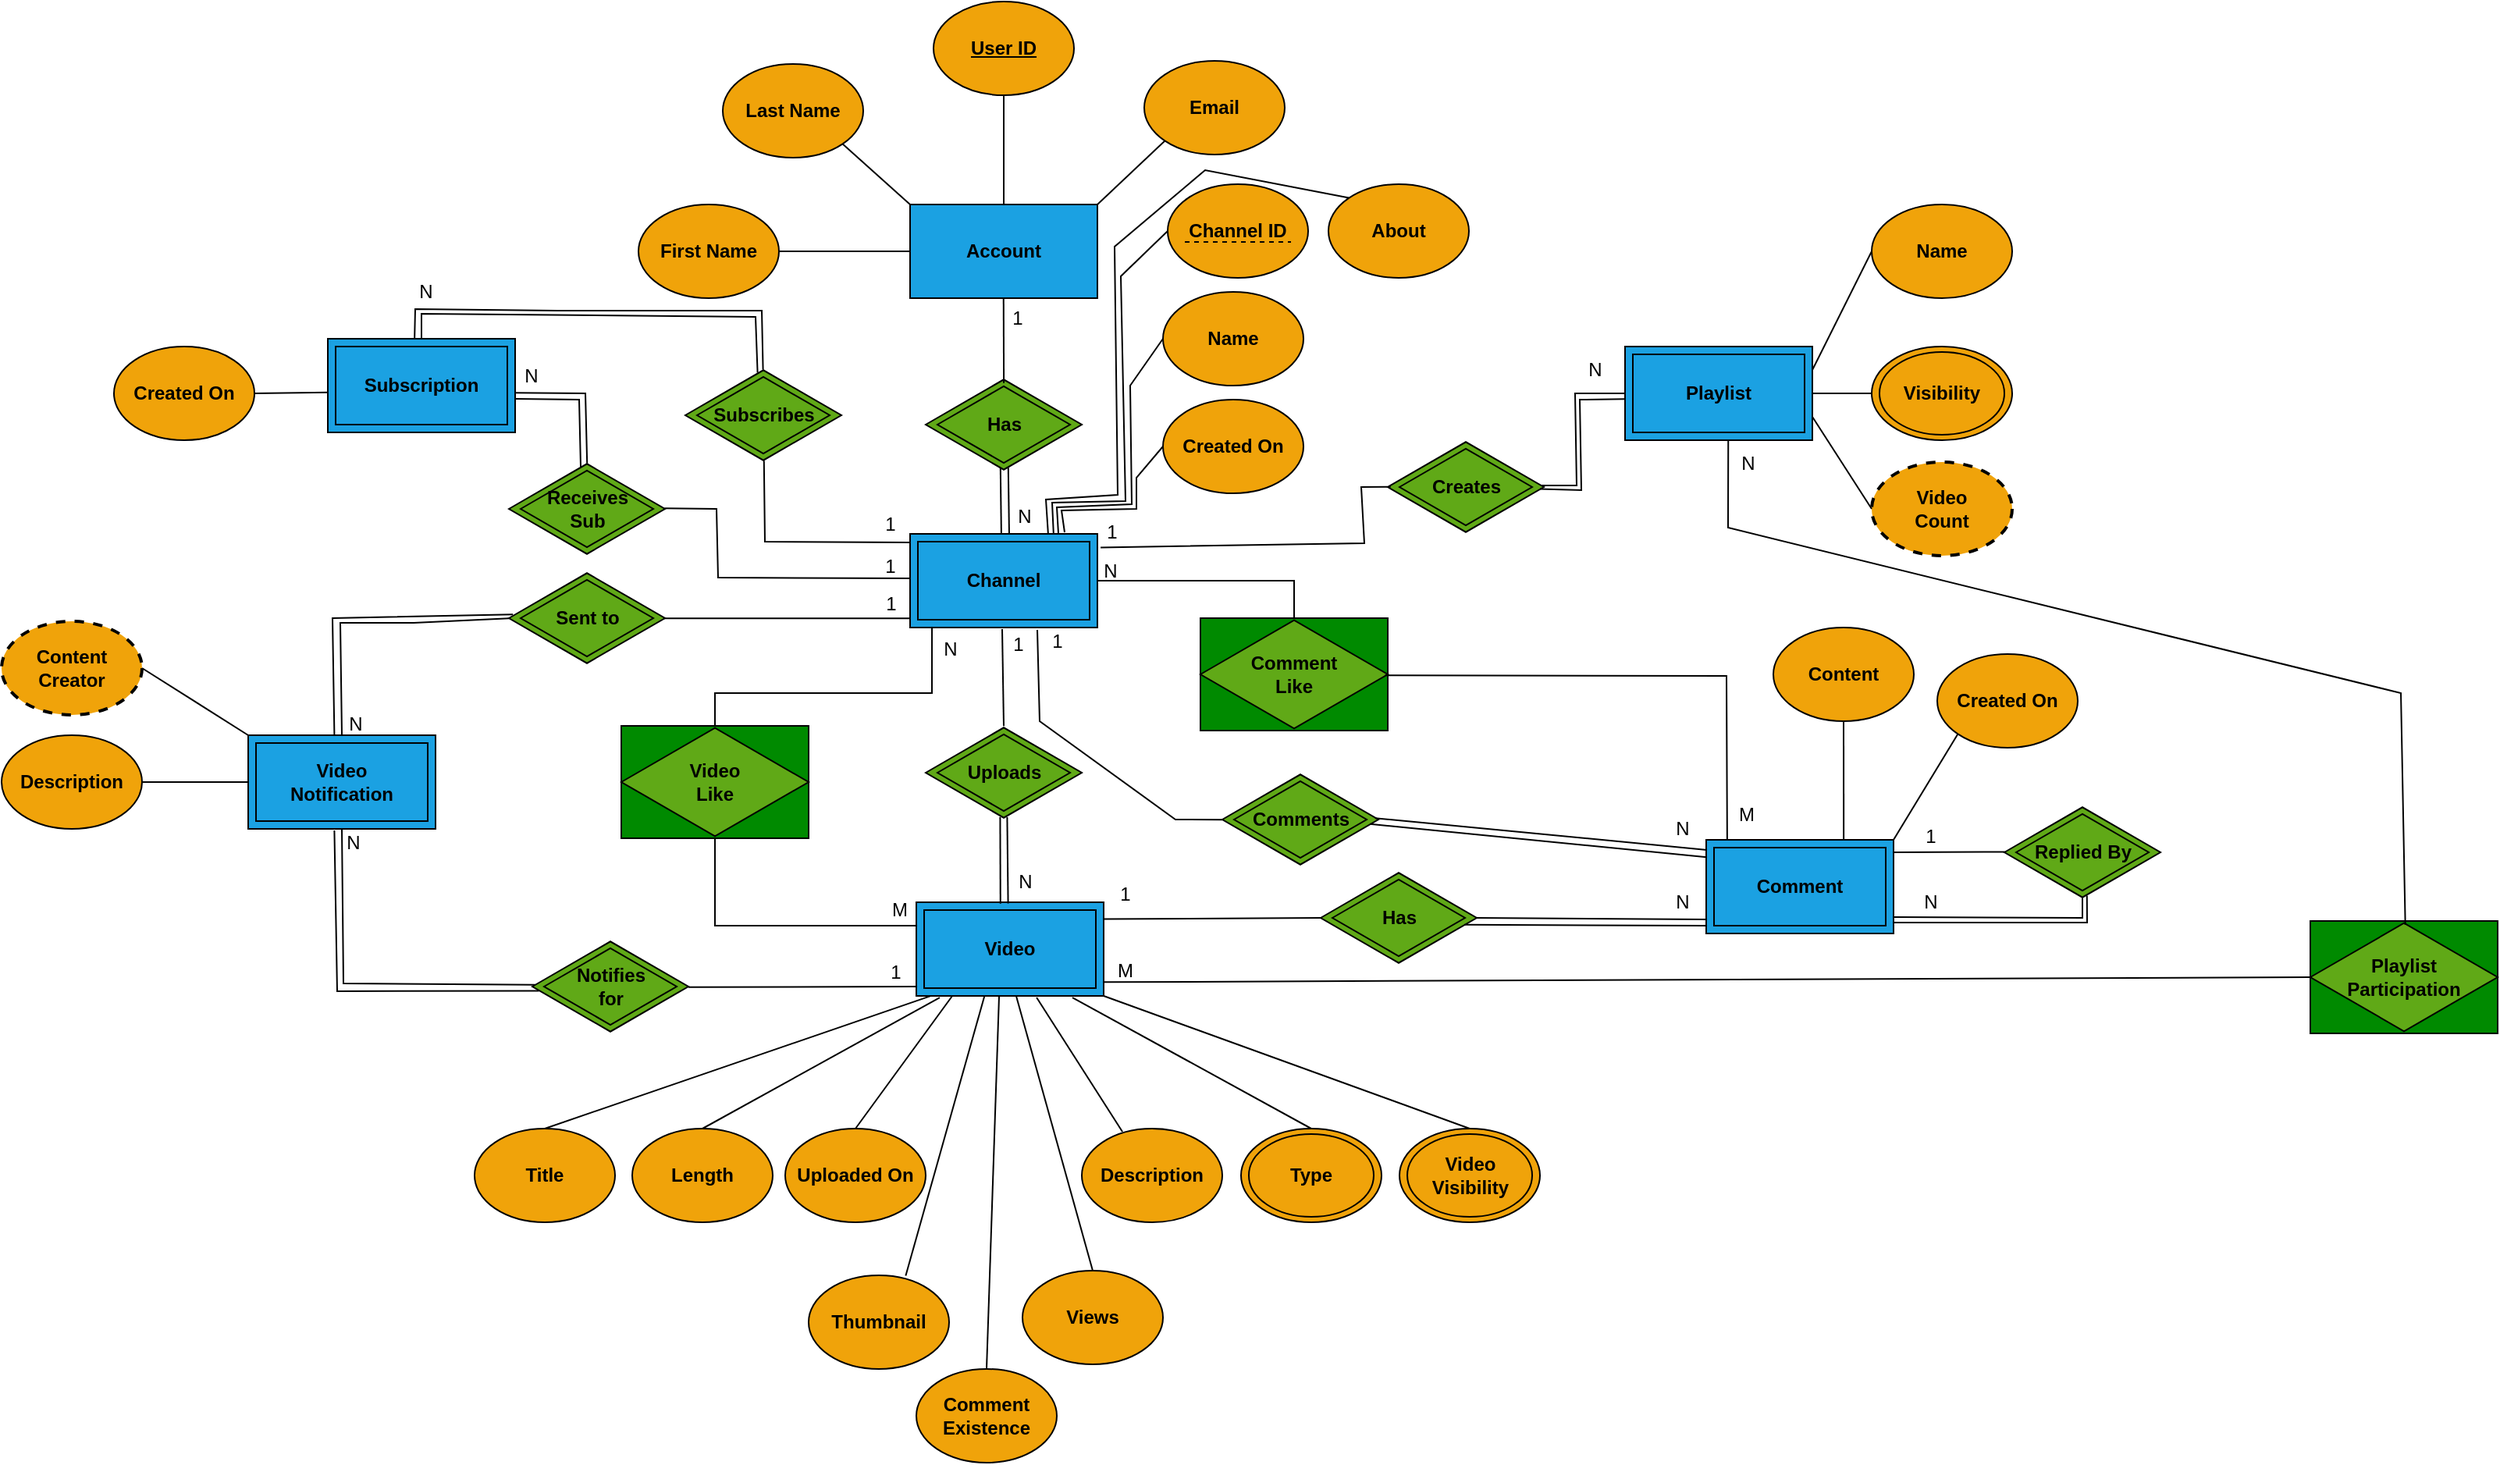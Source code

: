 <mxfile version="22.1.4" type="device">
  <diagram name="Страница-1" id="K6ROVgI0PcMtZZxKwsHb">
    <mxGraphModel dx="2327" dy="757" grid="0" gridSize="10" guides="1" tooltips="1" connect="1" arrows="1" fold="1" page="1" pageScale="1" pageWidth="827" pageHeight="1169" math="0" shadow="0">
      <root>
        <mxCell id="0" />
        <mxCell id="1" parent="0" />
        <mxCell id="XZoQZrsDG4vRprca0sCM-1" value="Account" style="rounded=0;whiteSpace=wrap;html=1;fillColor=#1ba1e2;fontColor=#000000;strokeColor=#000000;fontStyle=1;labelBackgroundColor=none;" parent="1" vertex="1">
          <mxGeometry x="350" y="350" width="120" height="60" as="geometry" />
        </mxCell>
        <mxCell id="XZoQZrsDG4vRprca0sCM-2" value="User ID" style="ellipse;whiteSpace=wrap;html=1;fillColor=#f0a30a;fontColor=#000000;strokeColor=#000000;fontStyle=5" parent="1" vertex="1">
          <mxGeometry x="365" y="220" width="90" height="60" as="geometry" />
        </mxCell>
        <mxCell id="XZoQZrsDG4vRprca0sCM-5" value="First Name" style="ellipse;whiteSpace=wrap;html=1;fontStyle=1;fillColor=#f0a30a;fontColor=#000000;strokeColor=#000000;" parent="1" vertex="1">
          <mxGeometry x="176" y="350" width="90" height="60" as="geometry" />
        </mxCell>
        <mxCell id="XZoQZrsDG4vRprca0sCM-7" value="Last Name" style="ellipse;whiteSpace=wrap;html=1;fontStyle=1;fillColor=#f0a30a;fontColor=#000000;strokeColor=#000000;" parent="1" vertex="1">
          <mxGeometry x="230" y="260" width="90" height="60" as="geometry" />
        </mxCell>
        <mxCell id="XZoQZrsDG4vRprca0sCM-9" value="Email" style="ellipse;whiteSpace=wrap;html=1;fillColor=#f0a30a;fontColor=#000000;strokeColor=#000000;fontStyle=1" parent="1" vertex="1">
          <mxGeometry x="500" y="258" width="90" height="60" as="geometry" />
        </mxCell>
        <mxCell id="XZoQZrsDG4vRprca0sCM-13" value="" style="endArrow=none;html=1;rounded=0;entryX=0.5;entryY=1;entryDx=0;entryDy=0;exitX=0.5;exitY=0;exitDx=0;exitDy=0;" parent="1" source="XZoQZrsDG4vRprca0sCM-1" target="XZoQZrsDG4vRprca0sCM-2" edge="1">
          <mxGeometry width="50" height="50" relative="1" as="geometry">
            <mxPoint x="380" y="400" as="sourcePoint" />
            <mxPoint x="430" y="350" as="targetPoint" />
          </mxGeometry>
        </mxCell>
        <mxCell id="XZoQZrsDG4vRprca0sCM-14" value="" style="endArrow=none;html=1;rounded=0;exitX=1;exitY=0.5;exitDx=0;exitDy=0;entryX=0;entryY=0.5;entryDx=0;entryDy=0;" parent="1" source="XZoQZrsDG4vRprca0sCM-5" target="XZoQZrsDG4vRprca0sCM-1" edge="1">
          <mxGeometry width="50" height="50" relative="1" as="geometry">
            <mxPoint x="360" y="400" as="sourcePoint" />
            <mxPoint x="410" y="350" as="targetPoint" />
          </mxGeometry>
        </mxCell>
        <mxCell id="XZoQZrsDG4vRprca0sCM-15" value="" style="endArrow=none;html=1;rounded=0;entryX=1;entryY=1;entryDx=0;entryDy=0;exitX=0;exitY=0;exitDx=0;exitDy=0;" parent="1" source="XZoQZrsDG4vRprca0sCM-1" target="XZoQZrsDG4vRprca0sCM-7" edge="1">
          <mxGeometry width="50" height="50" relative="1" as="geometry">
            <mxPoint x="360" y="400" as="sourcePoint" />
            <mxPoint x="410" y="350" as="targetPoint" />
          </mxGeometry>
        </mxCell>
        <mxCell id="XZoQZrsDG4vRprca0sCM-16" value="" style="endArrow=none;html=1;rounded=0;entryX=0;entryY=1;entryDx=0;entryDy=0;exitX=1;exitY=0;exitDx=0;exitDy=0;" parent="1" source="XZoQZrsDG4vRprca0sCM-1" target="XZoQZrsDG4vRprca0sCM-9" edge="1">
          <mxGeometry width="50" height="50" relative="1" as="geometry">
            <mxPoint x="360" y="550" as="sourcePoint" />
            <mxPoint x="410" y="500" as="targetPoint" />
          </mxGeometry>
        </mxCell>
        <mxCell id="XZoQZrsDG4vRprca0sCM-23" value="" style="group" parent="1" vertex="1" connectable="0">
          <mxGeometry x="350" y="561" width="120" height="60" as="geometry" />
        </mxCell>
        <mxCell id="XZoQZrsDG4vRprca0sCM-20" value="" style="rounded=0;whiteSpace=wrap;html=1;fillColor=#1ba1e2;fontColor=#ffffff;strokeColor=#000000;" parent="XZoQZrsDG4vRprca0sCM-23" vertex="1">
          <mxGeometry width="120" height="60" as="geometry" />
        </mxCell>
        <mxCell id="XZoQZrsDG4vRprca0sCM-21" value="Channel" style="rounded=0;whiteSpace=wrap;html=1;fillColor=#1ba1e2;fontColor=#000000;strokeColor=#000000;labelBackgroundColor=none;fontStyle=1" parent="XZoQZrsDG4vRprca0sCM-23" vertex="1">
          <mxGeometry x="5" y="5" width="110" height="50" as="geometry" />
        </mxCell>
        <mxCell id="XZoQZrsDG4vRprca0sCM-25" value="" style="group" parent="1" vertex="1" connectable="0">
          <mxGeometry x="360" y="461" width="100" height="60" as="geometry" />
        </mxCell>
        <mxCell id="XZoQZrsDG4vRprca0sCM-22" value="" style="html=1;whiteSpace=wrap;aspect=fixed;shape=isoRectangle;fillColor=#60a917;fontColor=#ffffff;strokeColor=#000000;" parent="XZoQZrsDG4vRprca0sCM-25" vertex="1">
          <mxGeometry width="100" height="60" as="geometry" />
        </mxCell>
        <mxCell id="XZoQZrsDG4vRprca0sCM-24" value="&lt;font color=&quot;#000000&quot;&gt;&lt;b&gt;Has&lt;/b&gt;&lt;/font&gt;" style="html=1;whiteSpace=wrap;aspect=fixed;shape=isoRectangle;fillColor=#60a917;fontColor=#ffffff;strokeColor=#000000;" parent="XZoQZrsDG4vRprca0sCM-25" vertex="1">
          <mxGeometry x="7.51" y="4.5" width="84.98" height="51" as="geometry" />
        </mxCell>
        <mxCell id="XZoQZrsDG4vRprca0sCM-27" value="" style="endArrow=none;html=1;rounded=0;entryX=0.5;entryY=1;entryDx=0;entryDy=0;exitX=0.502;exitY=-0.023;exitDx=0;exitDy=0;exitPerimeter=0;" parent="1" edge="1">
          <mxGeometry width="50" height="50" relative="1" as="geometry">
            <mxPoint x="410.05" y="464.327" as="sourcePoint" />
            <mxPoint x="409.88" y="410" as="targetPoint" />
          </mxGeometry>
        </mxCell>
        <mxCell id="XZoQZrsDG4vRprca0sCM-28" value="" style="endArrow=none;html=1;rounded=0;entryX=0.479;entryY=0.967;entryDx=0;entryDy=0;entryPerimeter=0;exitX=0.487;exitY=-0.002;exitDx=0;exitDy=0;exitPerimeter=0;" parent="1" source="XZoQZrsDG4vRprca0sCM-20" target="XZoQZrsDG4vRprca0sCM-22" edge="1">
          <mxGeometry width="50" height="50" relative="1" as="geometry">
            <mxPoint x="471" y="473" as="sourcePoint" />
            <mxPoint x="521" y="423" as="targetPoint" />
          </mxGeometry>
        </mxCell>
        <mxCell id="XZoQZrsDG4vRprca0sCM-29" value="" style="endArrow=none;html=1;rounded=0;entryX=0.529;entryY=0.96;entryDx=0;entryDy=0;entryPerimeter=0;exitX=0.529;exitY=-0.002;exitDx=0;exitDy=0;exitPerimeter=0;" parent="1" source="XZoQZrsDG4vRprca0sCM-20" target="XZoQZrsDG4vRprca0sCM-22" edge="1">
          <mxGeometry width="50" height="50" relative="1" as="geometry">
            <mxPoint x="471" y="473" as="sourcePoint" />
            <mxPoint x="429" y="533" as="targetPoint" />
          </mxGeometry>
        </mxCell>
        <mxCell id="XZoQZrsDG4vRprca0sCM-30" value="1" style="text;html=1;strokeColor=none;fillColor=none;align=center;verticalAlign=middle;whiteSpace=wrap;rounded=0;" parent="1" vertex="1">
          <mxGeometry x="406" y="408" width="26" height="30" as="geometry" />
        </mxCell>
        <mxCell id="XZoQZrsDG4vRprca0sCM-31" value="N" style="text;html=1;strokeColor=none;fillColor=none;align=center;verticalAlign=middle;whiteSpace=wrap;rounded=0;" parent="1" vertex="1">
          <mxGeometry x="410" y="535" width="27" height="30" as="geometry" />
        </mxCell>
        <mxCell id="XZoQZrsDG4vRprca0sCM-35" value="" style="group" parent="1" vertex="1" connectable="0">
          <mxGeometry x="515" y="337" width="90" height="60" as="geometry" />
        </mxCell>
        <mxCell id="XZoQZrsDG4vRprca0sCM-32" value="Channel ID" style="ellipse;whiteSpace=wrap;html=1;fillColor=#f0a30a;fontColor=#000000;strokeColor=#000000;fontStyle=1;" parent="XZoQZrsDG4vRprca0sCM-35" vertex="1">
          <mxGeometry width="90" height="60" as="geometry" />
        </mxCell>
        <mxCell id="XZoQZrsDG4vRprca0sCM-34" value="" style="endArrow=none;dashed=1;html=1;rounded=0;" parent="XZoQZrsDG4vRprca0sCM-35" edge="1">
          <mxGeometry width="50" height="50" relative="1" as="geometry">
            <mxPoint x="11" y="37" as="sourcePoint" />
            <mxPoint x="79" y="37" as="targetPoint" />
          </mxGeometry>
        </mxCell>
        <mxCell id="XZoQZrsDG4vRprca0sCM-36" value="" style="endArrow=none;html=1;exitX=0.766;exitY=0;exitDx=0;exitDy=0;entryX=0;entryY=0.5;entryDx=0;entryDy=0;rounded=0;exitPerimeter=0;" parent="1" source="XZoQZrsDG4vRprca0sCM-20" target="XZoQZrsDG4vRprca0sCM-32" edge="1">
          <mxGeometry width="50" height="50" relative="1" as="geometry">
            <mxPoint x="541" y="623" as="sourcePoint" />
            <mxPoint x="591" y="573" as="targetPoint" />
            <Array as="points">
              <mxPoint x="441" y="541" />
              <mxPoint x="488" y="540" />
              <mxPoint x="485" y="396" />
            </Array>
          </mxGeometry>
        </mxCell>
        <mxCell id="XZoQZrsDG4vRprca0sCM-37" value="Name" style="ellipse;whiteSpace=wrap;html=1;fillColor=#f0a30a;fontColor=#000000;strokeColor=#000000;fontStyle=1" parent="1" vertex="1">
          <mxGeometry x="512" y="406" width="90" height="60" as="geometry" />
        </mxCell>
        <mxCell id="XZoQZrsDG4vRprca0sCM-38" value="" style="endArrow=none;html=1;rounded=0;entryX=0;entryY=0.5;entryDx=0;entryDy=0;exitX=0.792;exitY=0.006;exitDx=0;exitDy=0;exitPerimeter=0;" parent="1" source="XZoQZrsDG4vRprca0sCM-20" target="XZoQZrsDG4vRprca0sCM-37" edge="1">
          <mxGeometry width="50" height="50" relative="1" as="geometry">
            <mxPoint x="365" y="525" as="sourcePoint" />
            <mxPoint x="415" y="475" as="targetPoint" />
            <Array as="points">
              <mxPoint x="444" y="544" />
              <mxPoint x="492" y="542" />
              <mxPoint x="491" y="466" />
            </Array>
          </mxGeometry>
        </mxCell>
        <mxCell id="XZoQZrsDG4vRprca0sCM-80" value="" style="endArrow=none;html=1;rounded=0;exitX=0.463;exitY=0.008;exitDx=0;exitDy=0;exitPerimeter=0;entryX=0.498;entryY=0.013;entryDx=0;entryDy=0;entryPerimeter=0;" parent="1" source="s5f5R7RKwob3gOme2G1C-22" target="s5f5R7RKwob3gOme2G1C-35" edge="1">
          <mxGeometry width="50" height="50" relative="1" as="geometry">
            <mxPoint x="33" y="435.0" as="sourcePoint" />
            <mxPoint x="256" y="456.02" as="targetPoint" />
            <Array as="points">
              <mxPoint x="33" y="417" />
              <mxPoint x="124" y="418" />
              <mxPoint x="255" y="418" />
            </Array>
          </mxGeometry>
        </mxCell>
        <mxCell id="XZoQZrsDG4vRprca0sCM-81" value="N" style="text;html=1;strokeColor=none;fillColor=none;align=center;verticalAlign=middle;whiteSpace=wrap;rounded=0;" parent="1" vertex="1">
          <mxGeometry x="23" y="391" width="34" height="30" as="geometry" />
        </mxCell>
        <mxCell id="XZoQZrsDG4vRprca0sCM-82" value="" style="endArrow=none;html=1;rounded=0;entryX=0.501;entryY=0.014;entryDx=0;entryDy=0;exitX=0.989;exitY=0.578;exitDx=0;exitDy=0;exitPerimeter=0;entryPerimeter=0;" parent="1" source="s5f5R7RKwob3gOme2G1C-22" target="s5f5R7RKwob3gOme2G1C-37" edge="1">
          <mxGeometry width="50" height="50" relative="1" as="geometry">
            <mxPoint x="99" y="471" as="sourcePoint" />
            <mxPoint x="297" y="614" as="targetPoint" />
            <Array as="points">
              <mxPoint x="142" y="471" />
            </Array>
          </mxGeometry>
        </mxCell>
        <mxCell id="XZoQZrsDG4vRprca0sCM-83" value="N" style="text;html=1;strokeColor=none;fillColor=none;align=center;verticalAlign=middle;whiteSpace=wrap;rounded=0;" parent="1" vertex="1">
          <mxGeometry x="93" y="445" width="29" height="30" as="geometry" />
        </mxCell>
        <mxCell id="XZoQZrsDG4vRprca0sCM-44" value="" style="rounded=0;whiteSpace=wrap;html=1;fillColor=#1ba1e2;fontColor=#ffffff;strokeColor=#000000;" parent="1" vertex="1">
          <mxGeometry x="354" y="797" width="120" height="60" as="geometry" />
        </mxCell>
        <mxCell id="XZoQZrsDG4vRprca0sCM-45" value="Video" style="rounded=0;whiteSpace=wrap;html=1;fillColor=#1ba1e2;fontColor=#000000;strokeColor=#000000;labelBackgroundColor=none;fontStyle=1" parent="1" vertex="1">
          <mxGeometry x="359" y="802" width="110" height="50" as="geometry" />
        </mxCell>
        <mxCell id="XZoQZrsDG4vRprca0sCM-84" value="" style="html=1;whiteSpace=wrap;aspect=fixed;shape=isoRectangle;fillColor=#60a917;fontColor=#ffffff;strokeColor=#000000;" parent="1" vertex="1">
          <mxGeometry x="360" y="684" width="100" height="60" as="geometry" />
        </mxCell>
        <mxCell id="XZoQZrsDG4vRprca0sCM-85" value="&lt;font color=&quot;#000000&quot;&gt;&lt;b&gt;Uploads&lt;/b&gt;&lt;/font&gt;" style="html=1;whiteSpace=wrap;aspect=fixed;shape=isoRectangle;fillColor=#60a917;fontColor=#ffffff;strokeColor=#000000;" parent="1" vertex="1">
          <mxGeometry x="367.51" y="688.5" width="84.98" height="51" as="geometry" />
        </mxCell>
        <mxCell id="XZoQZrsDG4vRprca0sCM-86" value="" style="endArrow=none;html=1;rounded=0;exitX=0.5;exitY=0.002;exitDx=0;exitDy=0;exitPerimeter=0;" parent="1" source="XZoQZrsDG4vRprca0sCM-84" edge="1">
          <mxGeometry width="50" height="50" relative="1" as="geometry">
            <mxPoint x="412" y="685" as="sourcePoint" />
            <mxPoint x="409" y="622" as="targetPoint" />
          </mxGeometry>
        </mxCell>
        <mxCell id="XZoQZrsDG4vRprca0sCM-87" value="" style="endArrow=none;html=1;rounded=0;entryX=0.477;entryY=0.972;entryDx=0;entryDy=0;entryPerimeter=0;exitX=0.449;exitY=0.014;exitDx=0;exitDy=0;exitPerimeter=0;" parent="1" source="XZoQZrsDG4vRprca0sCM-44" target="XZoQZrsDG4vRprca0sCM-84" edge="1">
          <mxGeometry width="50" height="50" relative="1" as="geometry">
            <mxPoint x="390" y="731" as="sourcePoint" />
            <mxPoint x="440" y="681" as="targetPoint" />
          </mxGeometry>
        </mxCell>
        <mxCell id="XZoQZrsDG4vRprca0sCM-88" value="" style="endArrow=none;html=1;rounded=0;entryX=0.522;entryY=0.974;entryDx=0;entryDy=0;entryPerimeter=0;exitX=0.49;exitY=0.012;exitDx=0;exitDy=0;exitPerimeter=0;" parent="1" source="XZoQZrsDG4vRprca0sCM-44" target="XZoQZrsDG4vRprca0sCM-84" edge="1">
          <mxGeometry width="50" height="50" relative="1" as="geometry">
            <mxPoint x="391" y="784" as="sourcePoint" />
            <mxPoint x="441" y="734" as="targetPoint" />
          </mxGeometry>
        </mxCell>
        <mxCell id="XZoQZrsDG4vRprca0sCM-89" value="1" style="text;html=1;strokeColor=none;fillColor=none;align=center;verticalAlign=middle;whiteSpace=wrap;rounded=0;" parent="1" vertex="1">
          <mxGeometry x="406.5" y="617" width="25" height="30" as="geometry" />
        </mxCell>
        <mxCell id="XZoQZrsDG4vRprca0sCM-90" value="N" style="text;html=1;strokeColor=none;fillColor=none;align=center;verticalAlign=middle;whiteSpace=wrap;rounded=0;" parent="1" vertex="1">
          <mxGeometry x="405.5" y="769" width="36" height="30" as="geometry" />
        </mxCell>
        <mxCell id="XZoQZrsDG4vRprca0sCM-60" value="" style="rounded=0;whiteSpace=wrap;html=1;fillColor=#1ba1e2;fontColor=#ffffff;strokeColor=#000000;" parent="1" vertex="1">
          <mxGeometry x="808" y="441" width="120" height="60" as="geometry" />
        </mxCell>
        <mxCell id="XZoQZrsDG4vRprca0sCM-61" value="Playlist" style="rounded=0;whiteSpace=wrap;html=1;fillColor=#1ba1e2;fontColor=#000000;strokeColor=#000000;labelBackgroundColor=none;fontStyle=1" parent="1" vertex="1">
          <mxGeometry x="813" y="446" width="110" height="50" as="geometry" />
        </mxCell>
        <mxCell id="XZoQZrsDG4vRprca0sCM-99" value="" style="html=1;whiteSpace=wrap;aspect=fixed;shape=isoRectangle;fillColor=#60a917;fontColor=#ffffff;strokeColor=#000000;" parent="1" vertex="1">
          <mxGeometry x="656" y="501" width="100" height="60" as="geometry" />
        </mxCell>
        <mxCell id="XZoQZrsDG4vRprca0sCM-100" value="&lt;font color=&quot;#000000&quot;&gt;&lt;b&gt;Creates&lt;/b&gt;&lt;/font&gt;" style="html=1;whiteSpace=wrap;aspect=fixed;shape=isoRectangle;fillColor=#60a917;fontColor=#ffffff;strokeColor=#000000;" parent="1" vertex="1">
          <mxGeometry x="663.51" y="505.5" width="84.98" height="51" as="geometry" />
        </mxCell>
        <mxCell id="XZoQZrsDG4vRprca0sCM-101" value="" style="endArrow=none;html=1;rounded=0;exitX=1.017;exitY=0.145;exitDx=0;exitDy=0;exitPerimeter=0;entryX=0.019;entryY=0.498;entryDx=0;entryDy=0;entryPerimeter=0;" parent="1" source="XZoQZrsDG4vRprca0sCM-20" target="XZoQZrsDG4vRprca0sCM-99" edge="1">
          <mxGeometry width="50" height="50" relative="1" as="geometry">
            <mxPoint x="697" y="594" as="sourcePoint" />
            <mxPoint x="747" y="544" as="targetPoint" />
            <Array as="points">
              <mxPoint x="641" y="567" />
              <mxPoint x="639" y="531" />
            </Array>
          </mxGeometry>
        </mxCell>
        <mxCell id="XZoQZrsDG4vRprca0sCM-102" value="" style="endArrow=none;html=1;rounded=0;entryX=0;entryY=0.5;entryDx=0;entryDy=0;exitX=0.984;exitY=0.484;exitDx=0;exitDy=0;exitPerimeter=0;" parent="1" source="XZoQZrsDG4vRprca0sCM-99" target="XZoQZrsDG4vRprca0sCM-60" edge="1">
          <mxGeometry width="50" height="50" relative="1" as="geometry">
            <mxPoint x="635" y="642" as="sourcePoint" />
            <mxPoint x="685" y="592" as="targetPoint" />
            <Array as="points">
              <mxPoint x="777" y="530" />
              <mxPoint x="776" y="471" />
            </Array>
          </mxGeometry>
        </mxCell>
        <mxCell id="XZoQZrsDG4vRprca0sCM-103" value="1" style="text;html=1;strokeColor=none;fillColor=none;align=center;verticalAlign=middle;whiteSpace=wrap;rounded=0;" parent="1" vertex="1">
          <mxGeometry x="464" y="545" width="31" height="30" as="geometry" />
        </mxCell>
        <mxCell id="XZoQZrsDG4vRprca0sCM-104" value="N" style="text;html=1;strokeColor=none;fillColor=none;align=center;verticalAlign=middle;whiteSpace=wrap;rounded=0;" parent="1" vertex="1">
          <mxGeometry x="774" y="441" width="30" height="30" as="geometry" />
        </mxCell>
        <mxCell id="XZoQZrsDG4vRprca0sCM-106" value="" style="endArrow=none;html=1;rounded=0;exitX=0.975;exitY=0.521;exitDx=0;exitDy=0;exitPerimeter=0;entryX=0;entryY=0.561;entryDx=0;entryDy=0;entryPerimeter=0;" parent="1" source="XZoQZrsDG4vRprca0sCM-99" target="XZoQZrsDG4vRprca0sCM-60" edge="1">
          <mxGeometry width="50" height="50" relative="1" as="geometry">
            <mxPoint x="785" y="548" as="sourcePoint" />
            <mxPoint x="807" y="473" as="targetPoint" />
            <Array as="points">
              <mxPoint x="780" y="533" />
              <mxPoint x="779" y="475" />
            </Array>
          </mxGeometry>
        </mxCell>
        <mxCell id="pdkHO2T4Vq1-MQgditqe-6" value="" style="endArrow=none;html=1;rounded=0;exitX=0.5;exitY=0;exitDx=0;exitDy=0;entryX=0.001;entryY=0.502;entryDx=0;entryDy=0;entryPerimeter=0;" parent="1" source="s5f5R7RKwob3gOme2G1C-1" target="s5f5R7RKwob3gOme2G1C-10" edge="1">
          <mxGeometry width="50" height="50" relative="1" as="geometry">
            <mxPoint x="-15" y="684" as="sourcePoint" />
            <mxPoint x="78" y="622" as="targetPoint" />
            <Array as="points">
              <mxPoint x="-15" y="618" />
              <mxPoint x="32" y="618" />
            </Array>
          </mxGeometry>
        </mxCell>
        <mxCell id="pdkHO2T4Vq1-MQgditqe-7" value="" style="endArrow=none;html=1;rounded=0;exitX=0.018;exitY=0.481;exitDx=0;exitDy=0;entryX=0.5;entryY=1;entryDx=0;entryDy=0;exitPerimeter=0;" parent="1" source="s5f5R7RKwob3gOme2G1C-13" target="s5f5R7RKwob3gOme2G1C-1" edge="1">
          <mxGeometry width="50" height="50" relative="1" as="geometry">
            <mxPoint x="145" y="785" as="sourcePoint" />
            <mxPoint x="-15" y="756" as="targetPoint" />
            <Array as="points">
              <mxPoint x="-13" y="849" />
            </Array>
          </mxGeometry>
        </mxCell>
        <mxCell id="pdkHO2T4Vq1-MQgditqe-8" value="N" style="text;html=1;strokeColor=none;fillColor=none;align=center;verticalAlign=middle;whiteSpace=wrap;rounded=0;" parent="1" vertex="1">
          <mxGeometry x="-23" y="668" width="36" height="30" as="geometry" />
        </mxCell>
        <mxCell id="pdkHO2T4Vq1-MQgditqe-10" value="N" style="text;html=1;strokeColor=none;fillColor=none;align=center;verticalAlign=middle;whiteSpace=wrap;rounded=0;" parent="1" vertex="1">
          <mxGeometry x="-23" y="744" width="33" height="30" as="geometry" />
        </mxCell>
        <mxCell id="pdkHO2T4Vq1-MQgditqe-11" value="Description" style="ellipse;whiteSpace=wrap;html=1;fontStyle=1;fillColor=#f0a30a;fontColor=#000000;strokeColor=#000000;" parent="1" vertex="1">
          <mxGeometry x="-232" y="690" width="90" height="60" as="geometry" />
        </mxCell>
        <mxCell id="pdkHO2T4Vq1-MQgditqe-12" value="" style="endArrow=none;html=1;rounded=0;entryX=1;entryY=0.5;entryDx=0;entryDy=0;exitX=0;exitY=0.5;exitDx=0;exitDy=0;exitPerimeter=0;" parent="1" source="s5f5R7RKwob3gOme2G1C-1" target="pdkHO2T4Vq1-MQgditqe-11" edge="1">
          <mxGeometry width="50" height="50" relative="1" as="geometry">
            <mxPoint x="-75" y="720" as="sourcePoint" />
            <mxPoint x="139" y="541" as="targetPoint" />
          </mxGeometry>
        </mxCell>
        <mxCell id="pdkHO2T4Vq1-MQgditqe-13" value="Content&lt;br&gt;Creator" style="ellipse;whiteSpace=wrap;html=1;fontStyle=1;fillColor=#f0a30a;fontColor=#000000;strokeColor=#000000;dashed=1;strokeWidth=2;" parent="1" vertex="1">
          <mxGeometry x="-232" y="617" width="90" height="60" as="geometry" />
        </mxCell>
        <mxCell id="pdkHO2T4Vq1-MQgditqe-14" value="" style="endArrow=none;html=1;rounded=0;entryX=1;entryY=0.5;entryDx=0;entryDy=0;exitX=0;exitY=0;exitDx=0;exitDy=0;" parent="1" source="s5f5R7RKwob3gOme2G1C-1" target="pdkHO2T4Vq1-MQgditqe-13" edge="1">
          <mxGeometry width="50" height="50" relative="1" as="geometry">
            <mxPoint x="-75" y="684" as="sourcePoint" />
            <mxPoint x="91" y="564" as="targetPoint" />
          </mxGeometry>
        </mxCell>
        <mxCell id="pdkHO2T4Vq1-MQgditqe-23" value="" style="rounded=0;whiteSpace=wrap;html=1;fillColor=#008a00;fontColor=#ffffff;strokeColor=#000000;" parent="1" vertex="1">
          <mxGeometry x="165" y="684" width="120" height="72" as="geometry" />
        </mxCell>
        <mxCell id="pdkHO2T4Vq1-MQgditqe-24" value="&lt;font color=&quot;#000000&quot;&gt;&lt;b&gt;Video&lt;br&gt;Like&lt;br&gt;&lt;/b&gt;&lt;/font&gt;" style="html=1;whiteSpace=wrap;aspect=fixed;shape=isoRectangle;fillColor=#60a917;fontColor=#ffffff;strokeColor=#000000;" parent="1" vertex="1">
          <mxGeometry x="165" y="684" width="120" height="72" as="geometry" />
        </mxCell>
        <mxCell id="pdkHO2T4Vq1-MQgditqe-25" value="" style="endArrow=none;html=1;rounded=0;entryX=0.082;entryY=1.093;entryDx=0;entryDy=0;entryPerimeter=0;exitX=0.5;exitY=0;exitDx=0;exitDy=0;" parent="1" source="pdkHO2T4Vq1-MQgditqe-23" target="XZoQZrsDG4vRprca0sCM-21" edge="1">
          <mxGeometry width="50" height="50" relative="1" as="geometry">
            <mxPoint x="313" y="783" as="sourcePoint" />
            <mxPoint x="363" y="733" as="targetPoint" />
            <Array as="points">
              <mxPoint x="225" y="663" />
              <mxPoint x="364" y="663" />
            </Array>
          </mxGeometry>
        </mxCell>
        <mxCell id="pdkHO2T4Vq1-MQgditqe-26" value="N" style="text;html=1;strokeColor=none;fillColor=none;align=center;verticalAlign=middle;whiteSpace=wrap;rounded=0;" parent="1" vertex="1">
          <mxGeometry x="359" y="620" width="34" height="30" as="geometry" />
        </mxCell>
        <mxCell id="pdkHO2T4Vq1-MQgditqe-27" value="" style="endArrow=none;html=1;rounded=0;exitX=0.5;exitY=1;exitDx=0;exitDy=0;entryX=0;entryY=0.25;entryDx=0;entryDy=0;" parent="1" source="pdkHO2T4Vq1-MQgditqe-23" target="XZoQZrsDG4vRprca0sCM-44" edge="1">
          <mxGeometry width="50" height="50" relative="1" as="geometry">
            <mxPoint x="313" y="700" as="sourcePoint" />
            <mxPoint x="363" y="650" as="targetPoint" />
            <Array as="points">
              <mxPoint x="225" y="812" />
            </Array>
          </mxGeometry>
        </mxCell>
        <mxCell id="pdkHO2T4Vq1-MQgditqe-28" value="M" style="text;html=1;strokeColor=none;fillColor=none;align=center;verticalAlign=middle;whiteSpace=wrap;rounded=0;" parent="1" vertex="1">
          <mxGeometry x="326" y="787" width="35" height="30" as="geometry" />
        </mxCell>
        <mxCell id="pdkHO2T4Vq1-MQgditqe-29" value="Title" style="ellipse;whiteSpace=wrap;html=1;fillColor=#f0a30a;fontColor=#000000;strokeColor=#000000;fontStyle=1" parent="1" vertex="1">
          <mxGeometry x="71" y="942" width="90" height="60" as="geometry" />
        </mxCell>
        <mxCell id="pdkHO2T4Vq1-MQgditqe-30" value="" style="endArrow=none;html=1;rounded=0;exitX=0.079;exitY=0.999;exitDx=0;exitDy=0;exitPerimeter=0;entryX=0.5;entryY=0;entryDx=0;entryDy=0;" parent="1" source="XZoQZrsDG4vRprca0sCM-44" target="pdkHO2T4Vq1-MQgditqe-29" edge="1">
          <mxGeometry width="50" height="50" relative="1" as="geometry">
            <mxPoint x="411" y="840" as="sourcePoint" />
            <mxPoint x="461" y="790" as="targetPoint" />
          </mxGeometry>
        </mxCell>
        <mxCell id="pdkHO2T4Vq1-MQgditqe-31" value="Length" style="ellipse;whiteSpace=wrap;html=1;fillColor=#f0a30a;fontColor=#000000;strokeColor=#000000;fontStyle=1" parent="1" vertex="1">
          <mxGeometry x="172" y="942" width="90" height="60" as="geometry" />
        </mxCell>
        <mxCell id="pdkHO2T4Vq1-MQgditqe-32" value="" style="endArrow=none;html=1;rounded=0;entryX=0.125;entryY=1.017;entryDx=0;entryDy=0;entryPerimeter=0;exitX=0.5;exitY=0;exitDx=0;exitDy=0;" parent="1" source="pdkHO2T4Vq1-MQgditqe-31" target="XZoQZrsDG4vRprca0sCM-44" edge="1">
          <mxGeometry width="50" height="50" relative="1" as="geometry">
            <mxPoint x="254" y="1002" as="sourcePoint" />
            <mxPoint x="304" y="952" as="targetPoint" />
          </mxGeometry>
        </mxCell>
        <mxCell id="pdkHO2T4Vq1-MQgditqe-34" value="Uploaded On" style="ellipse;whiteSpace=wrap;html=1;fillColor=#f0a30a;fontColor=#000000;strokeColor=#000000;fontStyle=1" parent="1" vertex="1">
          <mxGeometry x="270" y="942" width="90" height="60" as="geometry" />
        </mxCell>
        <mxCell id="pdkHO2T4Vq1-MQgditqe-35" value="" style="endArrow=none;html=1;rounded=0;entryX=0.192;entryY=1;entryDx=0;entryDy=0;entryPerimeter=0;exitX=0.5;exitY=0;exitDx=0;exitDy=0;" parent="1" source="pdkHO2T4Vq1-MQgditqe-34" target="XZoQZrsDG4vRprca0sCM-44" edge="1">
          <mxGeometry width="50" height="50" relative="1" as="geometry">
            <mxPoint x="254" y="1002" as="sourcePoint" />
            <mxPoint x="304" y="952" as="targetPoint" />
          </mxGeometry>
        </mxCell>
        <mxCell id="pdkHO2T4Vq1-MQgditqe-36" value="Created On" style="ellipse;whiteSpace=wrap;html=1;fillColor=#f0a30a;fontColor=#000000;strokeColor=#000000;fontStyle=1" parent="1" vertex="1">
          <mxGeometry x="-160" y="441" width="90" height="60" as="geometry" />
        </mxCell>
        <mxCell id="pdkHO2T4Vq1-MQgditqe-37" value="" style="endArrow=none;html=1;rounded=0;entryX=1;entryY=0.5;entryDx=0;entryDy=0;exitX=0.003;exitY=0.573;exitDx=0;exitDy=0;exitPerimeter=0;" parent="1" source="s5f5R7RKwob3gOme2G1C-22" target="pdkHO2T4Vq1-MQgditqe-36" edge="1">
          <mxGeometry width="50" height="50" relative="1" as="geometry">
            <mxPoint x="-27" y="472" as="sourcePoint" />
            <mxPoint x="231" y="608" as="targetPoint" />
          </mxGeometry>
        </mxCell>
        <mxCell id="pdkHO2T4Vq1-MQgditqe-39" value="Views" style="ellipse;whiteSpace=wrap;html=1;fillColor=#f0a30a;fontColor=#000000;strokeColor=#000000;fontStyle=1" parent="1" vertex="1">
          <mxGeometry x="422" y="1033" width="90" height="60" as="geometry" />
        </mxCell>
        <mxCell id="pdkHO2T4Vq1-MQgditqe-40" value="" style="endArrow=none;html=1;rounded=0;entryX=0.5;entryY=0;entryDx=0;entryDy=0;exitX=0.533;exitY=1;exitDx=0;exitDy=0;exitPerimeter=0;" parent="1" source="XZoQZrsDG4vRprca0sCM-44" target="pdkHO2T4Vq1-MQgditqe-39" edge="1">
          <mxGeometry width="50" height="50" relative="1" as="geometry">
            <mxPoint x="335" y="778" as="sourcePoint" />
            <mxPoint x="385" y="728" as="targetPoint" />
          </mxGeometry>
        </mxCell>
        <mxCell id="pdkHO2T4Vq1-MQgditqe-41" value="Description" style="ellipse;whiteSpace=wrap;html=1;fillColor=#f0a30a;fontColor=#000000;strokeColor=#000000;fontStyle=1" parent="1" vertex="1">
          <mxGeometry x="460" y="942" width="90" height="60" as="geometry" />
        </mxCell>
        <mxCell id="pdkHO2T4Vq1-MQgditqe-42" value="" style="endArrow=none;html=1;rounded=0;entryX=0.642;entryY=1.017;entryDx=0;entryDy=0;entryPerimeter=0;exitX=0.289;exitY=0.033;exitDx=0;exitDy=0;exitPerimeter=0;" parent="1" source="pdkHO2T4Vq1-MQgditqe-41" target="XZoQZrsDG4vRprca0sCM-44" edge="1">
          <mxGeometry width="50" height="50" relative="1" as="geometry">
            <mxPoint x="335" y="903" as="sourcePoint" />
            <mxPoint x="385" y="853" as="targetPoint" />
          </mxGeometry>
        </mxCell>
        <mxCell id="pdkHO2T4Vq1-MQgditqe-44" value="" style="ellipse;whiteSpace=wrap;html=1;fillColor=#f0a30a;fontColor=#000000;strokeColor=#000000;fontStyle=1" parent="1" vertex="1">
          <mxGeometry x="663.51" y="942" width="90" height="60" as="geometry" />
        </mxCell>
        <mxCell id="pdkHO2T4Vq1-MQgditqe-45" value="" style="endArrow=none;html=1;rounded=0;entryX=0.833;entryY=1.017;entryDx=0;entryDy=0;entryPerimeter=0;exitX=0.5;exitY=0;exitDx=0;exitDy=0;" parent="1" source="pdkHO2T4Vq1-MQgditqe-43" target="XZoQZrsDG4vRprca0sCM-44" edge="1">
          <mxGeometry width="50" height="50" relative="1" as="geometry">
            <mxPoint x="335" y="1028" as="sourcePoint" />
            <mxPoint x="385" y="978" as="targetPoint" />
          </mxGeometry>
        </mxCell>
        <mxCell id="pdkHO2T4Vq1-MQgditqe-46" value="" style="endArrow=none;html=1;rounded=0;exitX=0.5;exitY=0;exitDx=0;exitDy=0;entryX=1;entryY=1;entryDx=0;entryDy=0;" parent="1" source="pdkHO2T4Vq1-MQgditqe-44" target="XZoQZrsDG4vRprca0sCM-44" edge="1">
          <mxGeometry width="50" height="50" relative="1" as="geometry">
            <mxPoint x="335" y="1028" as="sourcePoint" />
            <mxPoint x="476" y="851" as="targetPoint" />
          </mxGeometry>
        </mxCell>
        <mxCell id="pdkHO2T4Vq1-MQgditqe-51" value="1" style="text;html=1;strokeColor=none;fillColor=none;align=center;verticalAlign=middle;whiteSpace=wrap;rounded=0;" parent="1" vertex="1">
          <mxGeometry x="431.5" y="615" width="25" height="30" as="geometry" />
        </mxCell>
        <mxCell id="pdkHO2T4Vq1-MQgditqe-52" value="N" style="text;html=1;strokeColor=none;fillColor=none;align=center;verticalAlign=middle;whiteSpace=wrap;rounded=0;" parent="1" vertex="1">
          <mxGeometry x="827" y="781.5" width="36" height="30" as="geometry" />
        </mxCell>
        <mxCell id="pdkHO2T4Vq1-MQgditqe-53" value="Content" style="ellipse;whiteSpace=wrap;html=1;fillColor=#f0a30a;fontColor=#000000;strokeColor=#000000;fontStyle=1" parent="1" vertex="1">
          <mxGeometry x="903" y="621" width="90" height="60" as="geometry" />
        </mxCell>
        <mxCell id="pdkHO2T4Vq1-MQgditqe-54" value="Created On" style="ellipse;whiteSpace=wrap;html=1;fillColor=#f0a30a;fontColor=#000000;strokeColor=#000000;fontStyle=1" parent="1" vertex="1">
          <mxGeometry x="1008" y="638" width="90" height="60" as="geometry" />
        </mxCell>
        <mxCell id="pdkHO2T4Vq1-MQgditqe-57" value="" style="endArrow=none;html=1;rounded=0;entryX=0;entryY=0.25;entryDx=0;entryDy=0;exitX=0;exitY=0.502;exitDx=0;exitDy=0;exitPerimeter=0;" parent="1" source="esMWrdwkYRZb5IMy4d5i-12" target="pdkHO2T4Vq1-MQgditqe-51" edge="1">
          <mxGeometry width="50" height="50" relative="1" as="geometry">
            <mxPoint x="537" y="756" as="sourcePoint" />
            <mxPoint x="604" y="736" as="targetPoint" />
            <Array as="points">
              <mxPoint x="520" y="744" />
              <mxPoint x="433" y="681" />
            </Array>
          </mxGeometry>
        </mxCell>
        <mxCell id="pdkHO2T4Vq1-MQgditqe-58" value="" style="rounded=0;whiteSpace=wrap;html=1;fillColor=#008a00;fontColor=#ffffff;strokeColor=#000000;" parent="1" vertex="1">
          <mxGeometry x="536" y="615" width="120" height="72" as="geometry" />
        </mxCell>
        <mxCell id="pdkHO2T4Vq1-MQgditqe-59" value="&lt;font color=&quot;#000000&quot;&gt;&lt;b&gt;Comment&lt;br&gt;Like&lt;br&gt;&lt;/b&gt;&lt;/font&gt;" style="html=1;whiteSpace=wrap;aspect=fixed;shape=isoRectangle;fillColor=#60a917;fontColor=#ffffff;strokeColor=#000000;" parent="1" vertex="1">
          <mxGeometry x="536" y="615" width="120" height="72" as="geometry" />
        </mxCell>
        <mxCell id="pdkHO2T4Vq1-MQgditqe-61" value="" style="endArrow=none;html=1;rounded=0;entryX=0.985;entryY=0.508;entryDx=0;entryDy=0;entryPerimeter=0;exitX=0.112;exitY=0;exitDx=0;exitDy=0;exitPerimeter=0;" parent="1" source="esMWrdwkYRZb5IMy4d5i-3" target="pdkHO2T4Vq1-MQgditqe-59" edge="1">
          <mxGeometry width="50" height="50" relative="1" as="geometry">
            <mxPoint x="873" y="756" as="sourcePoint" />
            <mxPoint x="596" y="688" as="targetPoint" />
            <Array as="points">
              <mxPoint x="873" y="652" />
            </Array>
          </mxGeometry>
        </mxCell>
        <mxCell id="pdkHO2T4Vq1-MQgditqe-62" value="" style="endArrow=none;html=1;rounded=0;entryX=1;entryY=0.5;entryDx=0;entryDy=0;exitX=0.5;exitY=0;exitDx=0;exitDy=0;" parent="1" source="pdkHO2T4Vq1-MQgditqe-58" target="XZoQZrsDG4vRprca0sCM-20" edge="1">
          <mxGeometry width="50" height="50" relative="1" as="geometry">
            <mxPoint x="575" y="711" as="sourcePoint" />
            <mxPoint x="480" y="619" as="targetPoint" />
            <Array as="points">
              <mxPoint x="596" y="591" />
            </Array>
          </mxGeometry>
        </mxCell>
        <mxCell id="pdkHO2T4Vq1-MQgditqe-63" value="N" style="text;html=1;strokeColor=none;fillColor=none;align=center;verticalAlign=middle;whiteSpace=wrap;rounded=0;" parent="1" vertex="1">
          <mxGeometry x="462" y="570" width="33" height="30" as="geometry" />
        </mxCell>
        <mxCell id="pdkHO2T4Vq1-MQgditqe-64" value="M" style="text;html=1;strokeColor=none;fillColor=none;align=center;verticalAlign=middle;whiteSpace=wrap;rounded=0;" parent="1" vertex="1">
          <mxGeometry x="871" y="726" width="30" height="30" as="geometry" />
        </mxCell>
        <mxCell id="pdkHO2T4Vq1-MQgditqe-65" value="" style="endArrow=none;html=1;rounded=0;exitX=0.5;exitY=1;exitDx=0;exitDy=0;entryX=0.734;entryY=0.004;entryDx=0;entryDy=0;entryPerimeter=0;" parent="1" source="pdkHO2T4Vq1-MQgditqe-53" target="esMWrdwkYRZb5IMy4d5i-3" edge="1">
          <mxGeometry width="50" height="50" relative="1" as="geometry">
            <mxPoint x="717" y="743" as="sourcePoint" />
            <mxPoint x="948" y="756" as="targetPoint" />
          </mxGeometry>
        </mxCell>
        <mxCell id="pdkHO2T4Vq1-MQgditqe-66" value="" style="endArrow=none;html=1;rounded=0;entryX=0;entryY=1;entryDx=0;entryDy=0;exitX=1;exitY=0;exitDx=0;exitDy=0;" parent="1" source="esMWrdwkYRZb5IMy4d5i-3" target="pdkHO2T4Vq1-MQgditqe-54" edge="1">
          <mxGeometry width="50" height="50" relative="1" as="geometry">
            <mxPoint x="979" y="747" as="sourcePoint" />
            <mxPoint x="536" y="697" as="targetPoint" />
          </mxGeometry>
        </mxCell>
        <mxCell id="pdkHO2T4Vq1-MQgditqe-68" value="Created On" style="ellipse;whiteSpace=wrap;html=1;fillColor=#f0a30a;fontColor=#000000;strokeColor=#000000;fontStyle=1" parent="1" vertex="1">
          <mxGeometry x="512" y="475" width="90" height="60" as="geometry" />
        </mxCell>
        <mxCell id="pdkHO2T4Vq1-MQgditqe-69" value="" style="endArrow=none;html=1;rounded=0;entryX=0;entryY=0.5;entryDx=0;entryDy=0;" parent="1" target="pdkHO2T4Vq1-MQgditqe-68" edge="1">
          <mxGeometry width="50" height="50" relative="1" as="geometry">
            <mxPoint x="449" y="560" as="sourcePoint" />
            <mxPoint x="422" y="452" as="targetPoint" />
            <Array as="points">
              <mxPoint x="447" y="546" />
              <mxPoint x="495" y="545" />
              <mxPoint x="495" y="525" />
            </Array>
          </mxGeometry>
        </mxCell>
        <mxCell id="pdkHO2T4Vq1-MQgditqe-70" value="" style="rounded=0;whiteSpace=wrap;html=1;fillColor=#008a00;fontColor=#ffffff;strokeColor=#000000;" parent="1" vertex="1">
          <mxGeometry x="1247" y="809" width="120" height="72" as="geometry" />
        </mxCell>
        <mxCell id="pdkHO2T4Vq1-MQgditqe-71" value="&lt;font color=&quot;#000000&quot;&gt;&lt;b&gt;Playlist&lt;br&gt;Participation&lt;br&gt;&lt;/b&gt;&lt;/font&gt;" style="html=1;whiteSpace=wrap;aspect=fixed;shape=isoRectangle;fillColor=#60a917;fontColor=#ffffff;strokeColor=#000000;" parent="1" vertex="1">
          <mxGeometry x="1247" y="809" width="120" height="72" as="geometry" />
        </mxCell>
        <mxCell id="pdkHO2T4Vq1-MQgditqe-72" value="" style="endArrow=none;html=1;rounded=0;exitX=0.507;exitY=0.035;exitDx=0;exitDy=0;exitPerimeter=0;entryX=0.551;entryY=1.008;entryDx=0;entryDy=0;entryPerimeter=0;" parent="1" source="pdkHO2T4Vq1-MQgditqe-71" target="XZoQZrsDG4vRprca0sCM-60" edge="1">
          <mxGeometry width="50" height="50" relative="1" as="geometry">
            <mxPoint x="530" y="689" as="sourcePoint" />
            <mxPoint x="874" y="504" as="targetPoint" />
            <Array as="points">
              <mxPoint x="1305" y="663" />
              <mxPoint x="874" y="557" />
            </Array>
          </mxGeometry>
        </mxCell>
        <mxCell id="pdkHO2T4Vq1-MQgditqe-73" value="" style="endArrow=none;html=1;rounded=0;exitX=1.003;exitY=0.853;exitDx=0;exitDy=0;exitPerimeter=0;entryX=0;entryY=0.5;entryDx=0;entryDy=0;" parent="1" source="XZoQZrsDG4vRprca0sCM-44" target="pdkHO2T4Vq1-MQgditqe-70" edge="1">
          <mxGeometry width="50" height="50" relative="1" as="geometry">
            <mxPoint x="626" y="845" as="sourcePoint" />
            <mxPoint x="813" y="846" as="targetPoint" />
          </mxGeometry>
        </mxCell>
        <mxCell id="pdkHO2T4Vq1-MQgditqe-74" value="N" style="text;html=1;strokeColor=none;fillColor=none;align=center;verticalAlign=middle;whiteSpace=wrap;rounded=0;" parent="1" vertex="1">
          <mxGeometry x="871" y="501" width="32" height="30" as="geometry" />
        </mxCell>
        <mxCell id="pdkHO2T4Vq1-MQgditqe-75" value="M" style="text;html=1;strokeColor=none;fillColor=none;align=center;verticalAlign=middle;whiteSpace=wrap;rounded=0;" parent="1" vertex="1">
          <mxGeometry x="470" y="826" width="36" height="30" as="geometry" />
        </mxCell>
        <mxCell id="pdkHO2T4Vq1-MQgditqe-76" value="Thumbnail" style="ellipse;whiteSpace=wrap;html=1;fillColor=#f0a30a;fontColor=#000000;strokeColor=#000000;fontStyle=1" parent="1" vertex="1">
          <mxGeometry x="285" y="1036" width="90" height="60" as="geometry" />
        </mxCell>
        <mxCell id="pdkHO2T4Vq1-MQgditqe-77" value="" style="endArrow=none;html=1;rounded=0;entryX=0.364;entryY=1;entryDx=0;entryDy=0;entryPerimeter=0;exitX=0.691;exitY=0.004;exitDx=0;exitDy=0;exitPerimeter=0;" parent="1" source="pdkHO2T4Vq1-MQgditqe-76" target="XZoQZrsDG4vRprca0sCM-44" edge="1">
          <mxGeometry width="50" height="50" relative="1" as="geometry">
            <mxPoint x="331" y="917" as="sourcePoint" />
            <mxPoint x="381" y="867" as="targetPoint" />
          </mxGeometry>
        </mxCell>
        <mxCell id="pdkHO2T4Vq1-MQgditqe-78" value="Comment&lt;br&gt;Existence" style="ellipse;whiteSpace=wrap;html=1;fillColor=#f0a30a;fontColor=#000000;strokeColor=#000000;fontStyle=1" parent="1" vertex="1">
          <mxGeometry x="354" y="1096" width="90" height="60" as="geometry" />
        </mxCell>
        <mxCell id="pdkHO2T4Vq1-MQgditqe-79" value="" style="endArrow=none;html=1;rounded=0;entryX=0.442;entryY=0.991;entryDx=0;entryDy=0;entryPerimeter=0;exitX=0.5;exitY=0;exitDx=0;exitDy=0;" parent="1" source="pdkHO2T4Vq1-MQgditqe-78" target="XZoQZrsDG4vRprca0sCM-44" edge="1">
          <mxGeometry width="50" height="50" relative="1" as="geometry">
            <mxPoint x="398" y="1013" as="sourcePoint" />
            <mxPoint x="448" y="963" as="targetPoint" />
          </mxGeometry>
        </mxCell>
        <mxCell id="pdkHO2T4Vq1-MQgditqe-80" value="Name" style="ellipse;whiteSpace=wrap;html=1;fillColor=#f0a30a;fontColor=#000000;strokeColor=#000000;fontStyle=1" parent="1" vertex="1">
          <mxGeometry x="966" y="350" width="90" height="60" as="geometry" />
        </mxCell>
        <mxCell id="pdkHO2T4Vq1-MQgditqe-81" value="" style="ellipse;whiteSpace=wrap;html=1;fillColor=#f0a30a;fontColor=#000000;strokeColor=#000000;fontStyle=1" parent="1" vertex="1">
          <mxGeometry x="966" y="441" width="90" height="60" as="geometry" />
        </mxCell>
        <mxCell id="pdkHO2T4Vq1-MQgditqe-82" value="" style="endArrow=none;html=1;rounded=0;entryX=0;entryY=0.5;entryDx=0;entryDy=0;" parent="1" target="pdkHO2T4Vq1-MQgditqe-80" edge="1">
          <mxGeometry width="50" height="50" relative="1" as="geometry">
            <mxPoint x="928" y="456" as="sourcePoint" />
            <mxPoint x="660" y="454" as="targetPoint" />
          </mxGeometry>
        </mxCell>
        <mxCell id="pdkHO2T4Vq1-MQgditqe-83" value="" style="endArrow=none;html=1;rounded=0;entryX=0;entryY=0.5;entryDx=0;entryDy=0;exitX=1;exitY=0.5;exitDx=0;exitDy=0;" parent="1" source="XZoQZrsDG4vRprca0sCM-60" target="pdkHO2T4Vq1-MQgditqe-81" edge="1">
          <mxGeometry width="50" height="50" relative="1" as="geometry">
            <mxPoint x="795" y="529" as="sourcePoint" />
            <mxPoint x="845" y="479" as="targetPoint" />
          </mxGeometry>
        </mxCell>
        <mxCell id="pdkHO2T4Vq1-MQgditqe-84" value="Video&lt;br&gt;Count" style="ellipse;whiteSpace=wrap;html=1;fillColor=#f0a30a;fontColor=#000000;strokeColor=#000000;fontStyle=1;dashed=1;strokeWidth=2;" parent="1" vertex="1">
          <mxGeometry x="966" y="515" width="90" height="60" as="geometry" />
        </mxCell>
        <mxCell id="pdkHO2T4Vq1-MQgditqe-85" value="" style="endArrow=none;html=1;rounded=0;entryX=0;entryY=0.5;entryDx=0;entryDy=0;exitX=1;exitY=0.75;exitDx=0;exitDy=0;" parent="1" source="XZoQZrsDG4vRprca0sCM-60" target="pdkHO2T4Vq1-MQgditqe-84" edge="1">
          <mxGeometry width="50" height="50" relative="1" as="geometry">
            <mxPoint x="644" y="461" as="sourcePoint" />
            <mxPoint x="694" y="411" as="targetPoint" />
          </mxGeometry>
        </mxCell>
        <mxCell id="hw7H4sjWpk08k4v9Mgxn-2" value="" style="group;fontStyle=1" parent="1" vertex="1" connectable="0">
          <mxGeometry x="562" y="942" width="90" height="60" as="geometry" />
        </mxCell>
        <mxCell id="pdkHO2T4Vq1-MQgditqe-43" value="" style="ellipse;whiteSpace=wrap;html=1;fillColor=#f0a30a;fontColor=#000000;strokeColor=#000000;fontStyle=1" parent="hw7H4sjWpk08k4v9Mgxn-2" vertex="1">
          <mxGeometry width="90" height="60" as="geometry" />
        </mxCell>
        <mxCell id="hw7H4sjWpk08k4v9Mgxn-1" value="&lt;b&gt;Type&lt;/b&gt;" style="ellipse;whiteSpace=wrap;html=1;fillColor=#f0a30a;strokeColor=#000000;fontColor=#000000;" parent="hw7H4sjWpk08k4v9Mgxn-2" vertex="1">
          <mxGeometry x="5" y="3.5" width="80" height="53" as="geometry" />
        </mxCell>
        <mxCell id="hw7H4sjWpk08k4v9Mgxn-3" value="&lt;b&gt;Video&lt;br&gt;Visibility&lt;/b&gt;" style="ellipse;whiteSpace=wrap;html=1;fillColor=#f0a30a;fontColor=#000000;strokeColor=#000000;" parent="1" vertex="1">
          <mxGeometry x="668.51" y="945.5" width="80" height="53" as="geometry" />
        </mxCell>
        <mxCell id="hw7H4sjWpk08k4v9Mgxn-4" value="About" style="ellipse;whiteSpace=wrap;html=1;fillColor=#f0a30a;fontColor=#000000;strokeColor=#000000;fontStyle=1" parent="1" vertex="1">
          <mxGeometry x="618" y="337" width="90" height="60" as="geometry" />
        </mxCell>
        <mxCell id="hw7H4sjWpk08k4v9Mgxn-6" value="" style="endArrow=none;html=1;rounded=0;entryX=0;entryY=0;entryDx=0;entryDy=0;exitX=0.737;exitY=-0.004;exitDx=0;exitDy=0;exitPerimeter=0;" parent="1" source="XZoQZrsDG4vRprca0sCM-20" target="hw7H4sjWpk08k4v9Mgxn-4" edge="1">
          <mxGeometry width="50" height="50" relative="1" as="geometry">
            <mxPoint x="437" y="560" as="sourcePoint" />
            <mxPoint x="529" y="344" as="targetPoint" />
            <Array as="points">
              <mxPoint x="437" y="539" />
              <mxPoint x="483" y="536" />
              <mxPoint x="481" y="377" />
              <mxPoint x="539" y="328" />
            </Array>
          </mxGeometry>
        </mxCell>
        <mxCell id="hw7H4sjWpk08k4v9Mgxn-7" value="&lt;b&gt;Visibility&lt;/b&gt;" style="ellipse;whiteSpace=wrap;html=1;fillColor=#f0a30a;fontColor=#000000;strokeColor=#000000;" parent="1" vertex="1">
          <mxGeometry x="971" y="444.5" width="80" height="53" as="geometry" />
        </mxCell>
        <mxCell id="hw7H4sjWpk08k4v9Mgxn-9" value="" style="html=1;whiteSpace=wrap;aspect=fixed;shape=isoRectangle;fillColor=#60a917;fontColor=#ffffff;strokeColor=#000000;" parent="1" vertex="1">
          <mxGeometry x="1051" y="735" width="100" height="60" as="geometry" />
        </mxCell>
        <mxCell id="hw7H4sjWpk08k4v9Mgxn-10" value="&lt;font color=&quot;#000000&quot;&gt;&lt;b&gt;Replied By&lt;br&gt;&lt;/b&gt;&lt;/font&gt;" style="html=1;whiteSpace=wrap;aspect=fixed;shape=isoRectangle;fillColor=#60a917;fontColor=#ffffff;strokeColor=#000000;" parent="1" vertex="1">
          <mxGeometry x="1058.51" y="739.5" width="84.98" height="51" as="geometry" />
        </mxCell>
        <mxCell id="hw7H4sjWpk08k4v9Mgxn-11" value="" style="endArrow=none;html=1;rounded=0;entryX=0.003;entryY=0.495;entryDx=0;entryDy=0;entryPerimeter=0;exitX=0.998;exitY=0.133;exitDx=0;exitDy=0;exitPerimeter=0;" parent="1" source="esMWrdwkYRZb5IMy4d5i-3" target="hw7H4sjWpk08k4v9Mgxn-9" edge="1">
          <mxGeometry width="50" height="50" relative="1" as="geometry">
            <mxPoint x="979" y="765" as="sourcePoint" />
            <mxPoint x="721" y="676" as="targetPoint" />
          </mxGeometry>
        </mxCell>
        <mxCell id="hw7H4sjWpk08k4v9Mgxn-14" value="1" style="text;html=1;strokeColor=none;fillColor=none;align=center;verticalAlign=middle;whiteSpace=wrap;rounded=0;" parent="1" vertex="1">
          <mxGeometry x="990.25" y="739.5" width="27.51" height="30" as="geometry" />
        </mxCell>
        <mxCell id="hw7H4sjWpk08k4v9Mgxn-15" value="N" style="text;html=1;strokeColor=none;fillColor=none;align=center;verticalAlign=middle;whiteSpace=wrap;rounded=0;" parent="1" vertex="1">
          <mxGeometry x="992" y="782" width="24" height="30" as="geometry" />
        </mxCell>
        <mxCell id="s5f5R7RKwob3gOme2G1C-1" value="" style="rounded=0;whiteSpace=wrap;html=1;fillColor=#1ba1e2;fontColor=#ffffff;strokeColor=#000000;" parent="1" vertex="1">
          <mxGeometry x="-74" y="690" width="120" height="60" as="geometry" />
        </mxCell>
        <mxCell id="s5f5R7RKwob3gOme2G1C-2" value="Video&lt;br&gt;Notification" style="rounded=0;whiteSpace=wrap;html=1;fillColor=#1ba1e2;fontColor=#000000;strokeColor=#000000;labelBackgroundColor=none;fontStyle=1" parent="1" vertex="1">
          <mxGeometry x="-69" y="695" width="110" height="50" as="geometry" />
        </mxCell>
        <mxCell id="s5f5R7RKwob3gOme2G1C-3" value="1" style="text;html=1;strokeColor=none;fillColor=none;align=center;verticalAlign=middle;whiteSpace=wrap;rounded=0;" parent="1" vertex="1">
          <mxGeometry x="320" y="591" width="36" height="30" as="geometry" />
        </mxCell>
        <mxCell id="s5f5R7RKwob3gOme2G1C-4" value="1" style="text;html=1;strokeColor=none;fillColor=none;align=center;verticalAlign=middle;whiteSpace=wrap;rounded=0;" parent="1" vertex="1">
          <mxGeometry x="323" y="827" width="36" height="30" as="geometry" />
        </mxCell>
        <mxCell id="s5f5R7RKwob3gOme2G1C-10" value="" style="html=1;whiteSpace=wrap;aspect=fixed;shape=isoRectangle;fillColor=#60a917;fontColor=#ffffff;strokeColor=#000000;" parent="1" vertex="1">
          <mxGeometry x="93" y="585" width="100" height="60" as="geometry" />
        </mxCell>
        <mxCell id="s5f5R7RKwob3gOme2G1C-11" value="&lt;font color=&quot;#000000&quot;&gt;&lt;b&gt;Sent to&lt;/b&gt;&lt;/font&gt;" style="html=1;whiteSpace=wrap;aspect=fixed;shape=isoRectangle;fillColor=#60a917;fontColor=#ffffff;strokeColor=#000000;" parent="1" vertex="1">
          <mxGeometry x="100.51" y="589.5" width="84.98" height="51" as="geometry" />
        </mxCell>
        <mxCell id="s5f5R7RKwob3gOme2G1C-12" value="" style="endArrow=none;html=1;rounded=0;entryX=0;entryY=0.903;entryDx=0;entryDy=0;entryPerimeter=0;exitX=0.99;exitY=0.503;exitDx=0;exitDy=0;exitPerimeter=0;" parent="1" source="s5f5R7RKwob3gOme2G1C-10" target="XZoQZrsDG4vRprca0sCM-20" edge="1">
          <mxGeometry width="50" height="50" relative="1" as="geometry">
            <mxPoint x="200" y="652" as="sourcePoint" />
            <mxPoint x="250" y="602" as="targetPoint" />
          </mxGeometry>
        </mxCell>
        <mxCell id="s5f5R7RKwob3gOme2G1C-13" value="" style="html=1;whiteSpace=wrap;aspect=fixed;shape=isoRectangle;fillColor=#60a917;fontColor=#ffffff;strokeColor=#000000;" parent="1" vertex="1">
          <mxGeometry x="108" y="821" width="100" height="60" as="geometry" />
        </mxCell>
        <mxCell id="s5f5R7RKwob3gOme2G1C-14" value="&lt;font color=&quot;#000000&quot;&gt;&lt;b&gt;Notifies&lt;br&gt;for&lt;br&gt;&lt;/b&gt;&lt;/font&gt;" style="html=1;whiteSpace=wrap;aspect=fixed;shape=isoRectangle;fillColor=#60a917;fontColor=#ffffff;strokeColor=#000000;" parent="1" vertex="1">
          <mxGeometry x="115.51" y="825.5" width="84.98" height="51" as="geometry" />
        </mxCell>
        <mxCell id="s5f5R7RKwob3gOme2G1C-15" value="" style="endArrow=none;html=1;rounded=0;exitX=1;exitY=0.507;exitDx=0;exitDy=0;exitPerimeter=0;entryX=0;entryY=0.9;entryDx=0;entryDy=0;entryPerimeter=0;" parent="1" source="s5f5R7RKwob3gOme2G1C-13" target="XZoQZrsDG4vRprca0sCM-44" edge="1">
          <mxGeometry width="50" height="50" relative="1" as="geometry">
            <mxPoint x="230" y="867" as="sourcePoint" />
            <mxPoint x="288" y="850" as="targetPoint" />
          </mxGeometry>
        </mxCell>
        <mxCell id="s5f5R7RKwob3gOme2G1C-17" value="" style="endArrow=none;html=1;rounded=0;entryX=0.026;entryY=0.46;entryDx=0;entryDy=0;entryPerimeter=0;exitX=0.46;exitY=-0.006;exitDx=0;exitDy=0;exitPerimeter=0;" parent="1" source="s5f5R7RKwob3gOme2G1C-1" target="s5f5R7RKwob3gOme2G1C-10" edge="1">
          <mxGeometry width="50" height="50" relative="1" as="geometry">
            <mxPoint x="-19" y="689" as="sourcePoint" />
            <mxPoint x="78" y="605" as="targetPoint" />
            <Array as="points">
              <mxPoint x="-20" y="615" />
            </Array>
          </mxGeometry>
        </mxCell>
        <mxCell id="s5f5R7RKwob3gOme2G1C-18" value="" style="endArrow=none;html=1;rounded=0;entryX=0.46;entryY=1.017;entryDx=0;entryDy=0;entryPerimeter=0;exitX=0.043;exitY=0.546;exitDx=0;exitDy=0;exitPerimeter=0;" parent="1" source="s5f5R7RKwob3gOme2G1C-13" target="s5f5R7RKwob3gOme2G1C-1" edge="1">
          <mxGeometry width="50" height="50" relative="1" as="geometry">
            <mxPoint x="-74" y="829" as="sourcePoint" />
            <mxPoint x="-31" y="760" as="targetPoint" />
            <Array as="points">
              <mxPoint x="-17" y="854" />
            </Array>
          </mxGeometry>
        </mxCell>
        <mxCell id="s5f5R7RKwob3gOme2G1C-24" value="" style="group" parent="1" vertex="1" connectable="0">
          <mxGeometry x="-23" y="436" width="120" height="60" as="geometry" />
        </mxCell>
        <mxCell id="s5f5R7RKwob3gOme2G1C-22" value="" style="rounded=0;whiteSpace=wrap;html=1;fillColor=#1ba1e2;fontColor=#ffffff;strokeColor=#000000;" parent="s5f5R7RKwob3gOme2G1C-24" vertex="1">
          <mxGeometry width="120" height="60" as="geometry" />
        </mxCell>
        <mxCell id="s5f5R7RKwob3gOme2G1C-23" value="Subscription" style="rounded=0;whiteSpace=wrap;html=1;fillColor=#1ba1e2;fontColor=#000000;strokeColor=#000000;labelBackgroundColor=none;fontStyle=1" parent="s5f5R7RKwob3gOme2G1C-24" vertex="1">
          <mxGeometry x="5" y="5" width="110" height="50" as="geometry" />
        </mxCell>
        <mxCell id="s5f5R7RKwob3gOme2G1C-29" value="" style="endArrow=none;html=1;rounded=0;entryX=0.504;entryY=0.986;entryDx=0;entryDy=0;entryPerimeter=0;exitX=-0.001;exitY=0.092;exitDx=0;exitDy=0;exitPerimeter=0;" parent="1" source="XZoQZrsDG4vRprca0sCM-20" target="s5f5R7RKwob3gOme2G1C-35" edge="1">
          <mxGeometry width="50" height="50" relative="1" as="geometry">
            <mxPoint x="335" y="555" as="sourcePoint" />
            <mxPoint x="255.7" y="512.84" as="targetPoint" />
            <Array as="points">
              <mxPoint x="257" y="566" />
            </Array>
          </mxGeometry>
        </mxCell>
        <mxCell id="s5f5R7RKwob3gOme2G1C-30" value="1" style="text;html=1;strokeColor=none;fillColor=none;align=center;verticalAlign=middle;whiteSpace=wrap;rounded=0;" parent="1" vertex="1">
          <mxGeometry x="322.5" y="540" width="29" height="30" as="geometry" />
        </mxCell>
        <mxCell id="s5f5R7RKwob3gOme2G1C-31" value="1" style="text;html=1;strokeColor=none;fillColor=none;align=center;verticalAlign=middle;whiteSpace=wrap;rounded=0;" parent="1" vertex="1">
          <mxGeometry x="323" y="567" width="29" height="30" as="geometry" />
        </mxCell>
        <mxCell id="s5f5R7RKwob3gOme2G1C-35" value="" style="html=1;whiteSpace=wrap;aspect=fixed;shape=isoRectangle;fillColor=#60a917;fontColor=#ffffff;strokeColor=#000000;" parent="1" vertex="1">
          <mxGeometry x="206" y="455" width="100" height="60" as="geometry" />
        </mxCell>
        <mxCell id="s5f5R7RKwob3gOme2G1C-36" value="&lt;font color=&quot;#000000&quot;&gt;&lt;b&gt;Subscribes&lt;/b&gt;&lt;/font&gt;" style="html=1;whiteSpace=wrap;aspect=fixed;shape=isoRectangle;fillColor=#60a917;fontColor=#ffffff;strokeColor=#000000;" parent="1" vertex="1">
          <mxGeometry x="213.51" y="459.5" width="84.98" height="51" as="geometry" />
        </mxCell>
        <mxCell id="s5f5R7RKwob3gOme2G1C-37" value="" style="html=1;whiteSpace=wrap;aspect=fixed;shape=isoRectangle;fillColor=#60a917;fontColor=#ffffff;strokeColor=#000000;" parent="1" vertex="1">
          <mxGeometry x="93" y="515" width="100" height="60" as="geometry" />
        </mxCell>
        <mxCell id="s5f5R7RKwob3gOme2G1C-38" value="&lt;font color=&quot;#000000&quot;&gt;&lt;b&gt;Receives&lt;br&gt;Sub&lt;br&gt;&lt;/b&gt;&lt;/font&gt;" style="html=1;whiteSpace=wrap;aspect=fixed;shape=isoRectangle;fillColor=#60a917;fontColor=#ffffff;strokeColor=#000000;" parent="1" vertex="1">
          <mxGeometry x="100.51" y="519.5" width="84.98" height="51" as="geometry" />
        </mxCell>
        <mxCell id="s5f5R7RKwob3gOme2G1C-39" value="" style="endArrow=none;html=1;rounded=0;exitX=0.997;exitY=0.493;exitDx=0;exitDy=0;exitPerimeter=0;entryX=0.002;entryY=0.476;entryDx=0;entryDy=0;entryPerimeter=0;" parent="1" source="s5f5R7RKwob3gOme2G1C-37" target="XZoQZrsDG4vRprca0sCM-20" edge="1">
          <mxGeometry width="50" height="50" relative="1" as="geometry">
            <mxPoint x="176" y="600" as="sourcePoint" />
            <mxPoint x="312" y="590" as="targetPoint" />
            <Array as="points">
              <mxPoint x="226" y="545" />
              <mxPoint x="227" y="589" />
            </Array>
          </mxGeometry>
        </mxCell>
        <mxCell id="s5f5R7RKwob3gOme2G1C-40" value="" style="endArrow=none;html=1;rounded=0;entryX=0.463;entryY=0.046;entryDx=0;entryDy=0;entryPerimeter=0;exitX=0.5;exitY=0;exitDx=0;exitDy=0;" parent="1" source="s5f5R7RKwob3gOme2G1C-22" target="s5f5R7RKwob3gOme2G1C-35" edge="1">
          <mxGeometry width="50" height="50" relative="1" as="geometry">
            <mxPoint x="181" y="439" as="sourcePoint" />
            <mxPoint x="217" y="439" as="targetPoint" />
            <Array as="points">
              <mxPoint x="37" y="420" />
              <mxPoint x="251" y="422" />
            </Array>
          </mxGeometry>
        </mxCell>
        <mxCell id="s5f5R7RKwob3gOme2G1C-41" value="" style="endArrow=none;html=1;rounded=0;exitX=1.004;exitY=0.642;exitDx=0;exitDy=0;exitPerimeter=0;entryX=0.46;entryY=0.054;entryDx=0;entryDy=0;entryPerimeter=0;" parent="1" source="s5f5R7RKwob3gOme2G1C-22" target="s5f5R7RKwob3gOme2G1C-37" edge="1">
          <mxGeometry width="50" height="50" relative="1" as="geometry">
            <mxPoint x="110" y="484" as="sourcePoint" />
            <mxPoint x="137" y="474" as="targetPoint" />
            <Array as="points">
              <mxPoint x="138" y="475" />
            </Array>
          </mxGeometry>
        </mxCell>
        <mxCell id="esMWrdwkYRZb5IMy4d5i-1" value="" style="endArrow=none;html=1;rounded=0;exitX=1.001;exitY=0.825;exitDx=0;exitDy=0;exitPerimeter=0;" parent="1" source="esMWrdwkYRZb5IMy4d5i-3" edge="1">
          <mxGeometry width="50" height="50" relative="1" as="geometry">
            <mxPoint x="978.52" y="807.696" as="sourcePoint" />
            <mxPoint x="1101" y="794" as="targetPoint" />
            <Array as="points">
              <mxPoint x="1101" y="807" />
            </Array>
          </mxGeometry>
        </mxCell>
        <mxCell id="esMWrdwkYRZb5IMy4d5i-2" value="" style="endArrow=none;html=1;rounded=0;entryX=0.529;entryY=0.963;entryDx=0;entryDy=0;entryPerimeter=0;exitX=1;exitY=0.883;exitDx=0;exitDy=0;exitPerimeter=0;" parent="1" source="esMWrdwkYRZb5IMy4d5i-3" target="hw7H4sjWpk08k4v9Mgxn-9" edge="1">
          <mxGeometry width="50" height="50" relative="1" as="geometry">
            <mxPoint x="979" y="810" as="sourcePoint" />
            <mxPoint x="1108.51" y="793" as="targetPoint" />
            <Array as="points">
              <mxPoint x="1104" y="810" />
            </Array>
          </mxGeometry>
        </mxCell>
        <mxCell id="esMWrdwkYRZb5IMy4d5i-3" value="" style="rounded=0;whiteSpace=wrap;html=1;fillColor=#1ba1e2;fontColor=#ffffff;strokeColor=#000000;" parent="1" vertex="1">
          <mxGeometry x="860" y="757" width="120" height="60" as="geometry" />
        </mxCell>
        <mxCell id="esMWrdwkYRZb5IMy4d5i-4" value="Comment" style="rounded=0;whiteSpace=wrap;html=1;fillColor=#1ba1e2;fontColor=#000000;strokeColor=#000000;labelBackgroundColor=none;fontStyle=1" parent="1" vertex="1">
          <mxGeometry x="865" y="762" width="110" height="50" as="geometry" />
        </mxCell>
        <mxCell id="esMWrdwkYRZb5IMy4d5i-6" value="" style="html=1;whiteSpace=wrap;aspect=fixed;shape=isoRectangle;fillColor=#60a917;fontColor=#ffffff;strokeColor=#000000;" parent="1" vertex="1">
          <mxGeometry x="613" y="777" width="100" height="60" as="geometry" />
        </mxCell>
        <mxCell id="esMWrdwkYRZb5IMy4d5i-7" value="&lt;font color=&quot;#000000&quot;&gt;&lt;b&gt;Has&lt;/b&gt;&lt;/font&gt;" style="html=1;whiteSpace=wrap;aspect=fixed;shape=isoRectangle;fillColor=#60a917;fontColor=#ffffff;strokeColor=#000000;" parent="1" vertex="1">
          <mxGeometry x="620.51" y="781.5" width="84.98" height="51" as="geometry" />
        </mxCell>
        <mxCell id="esMWrdwkYRZb5IMy4d5i-8" value="" style="endArrow=none;html=1;rounded=0;entryX=0;entryY=0.917;entryDx=0;entryDy=0;entryPerimeter=0;exitX=0.922;exitY=0.573;exitDx=0;exitDy=0;exitPerimeter=0;" parent="1" source="esMWrdwkYRZb5IMy4d5i-6" target="esMWrdwkYRZb5IMy4d5i-3" edge="1">
          <mxGeometry width="50" height="50" relative="1" as="geometry">
            <mxPoint x="708" y="811" as="sourcePoint" />
            <mxPoint x="784" y="778.5" as="targetPoint" />
          </mxGeometry>
        </mxCell>
        <mxCell id="esMWrdwkYRZb5IMy4d5i-9" value="" style="endArrow=none;html=1;rounded=0;exitX=1.004;exitY=0.18;exitDx=0;exitDy=0;exitPerimeter=0;entryX=0;entryY=0.5;entryDx=0;entryDy=0;entryPerimeter=0;" parent="1" source="XZoQZrsDG4vRprca0sCM-44" target="esMWrdwkYRZb5IMy4d5i-6" edge="1">
          <mxGeometry width="50" height="50" relative="1" as="geometry">
            <mxPoint x="518" y="817" as="sourcePoint" />
            <mxPoint x="568" y="767" as="targetPoint" />
          </mxGeometry>
        </mxCell>
        <mxCell id="esMWrdwkYRZb5IMy4d5i-10" value="1" style="text;html=1;strokeColor=none;fillColor=none;align=center;verticalAlign=middle;whiteSpace=wrap;rounded=0;" parent="1" vertex="1">
          <mxGeometry x="470" y="777" width="36" height="30" as="geometry" />
        </mxCell>
        <mxCell id="esMWrdwkYRZb5IMy4d5i-11" value="" style="endArrow=none;html=1;rounded=0;exitX=0.997;exitY=0.501;exitDx=0;exitDy=0;exitPerimeter=0;" parent="1" source="esMWrdwkYRZb5IMy4d5i-6" edge="1">
          <mxGeometry width="50" height="50" relative="1" as="geometry">
            <mxPoint x="776" y="788" as="sourcePoint" />
            <mxPoint x="860" y="808" as="targetPoint" />
          </mxGeometry>
        </mxCell>
        <mxCell id="esMWrdwkYRZb5IMy4d5i-12" value="" style="html=1;whiteSpace=wrap;aspect=fixed;shape=isoRectangle;fillColor=#60a917;fontColor=#ffffff;strokeColor=#000000;" parent="1" vertex="1">
          <mxGeometry x="550" y="714" width="100" height="60" as="geometry" />
        </mxCell>
        <mxCell id="esMWrdwkYRZb5IMy4d5i-13" value="&lt;font color=&quot;#000000&quot;&gt;&lt;b&gt;Comments&lt;/b&gt;&lt;/font&gt;" style="html=1;whiteSpace=wrap;aspect=fixed;shape=isoRectangle;fillColor=#60a917;fontColor=#ffffff;strokeColor=#000000;" parent="1" vertex="1">
          <mxGeometry x="557.51" y="718.5" width="84.98" height="51" as="geometry" />
        </mxCell>
        <mxCell id="esMWrdwkYRZb5IMy4d5i-14" value="" style="endArrow=none;html=1;rounded=0;exitX=0.979;exitY=0.485;exitDx=0;exitDy=0;exitPerimeter=0;entryX=0.004;entryY=0.108;entryDx=0;entryDy=0;entryPerimeter=0;" parent="1" source="esMWrdwkYRZb5IMy4d5i-12" target="esMWrdwkYRZb5IMy4d5i-3" edge="1">
          <mxGeometry width="50" height="50" relative="1" as="geometry">
            <mxPoint x="702" y="727" as="sourcePoint" />
            <mxPoint x="752" y="677" as="targetPoint" />
          </mxGeometry>
        </mxCell>
        <mxCell id="esMWrdwkYRZb5IMy4d5i-15" value="" style="endArrow=none;html=1;rounded=0;exitX=0.946;exitY=0.548;exitDx=0;exitDy=0;exitPerimeter=0;entryX=0.002;entryY=0.186;entryDx=0;entryDy=0;entryPerimeter=0;" parent="1" source="esMWrdwkYRZb5IMy4d5i-12" target="esMWrdwkYRZb5IMy4d5i-3" edge="1">
          <mxGeometry width="50" height="50" relative="1" as="geometry">
            <mxPoint x="702" y="727" as="sourcePoint" />
            <mxPoint x="752" y="677" as="targetPoint" />
          </mxGeometry>
        </mxCell>
        <mxCell id="esMWrdwkYRZb5IMy4d5i-16" value="N" style="text;html=1;strokeColor=none;fillColor=none;align=center;verticalAlign=middle;whiteSpace=wrap;rounded=0;" parent="1" vertex="1">
          <mxGeometry x="827" y="735" width="36" height="30" as="geometry" />
        </mxCell>
      </root>
    </mxGraphModel>
  </diagram>
</mxfile>
